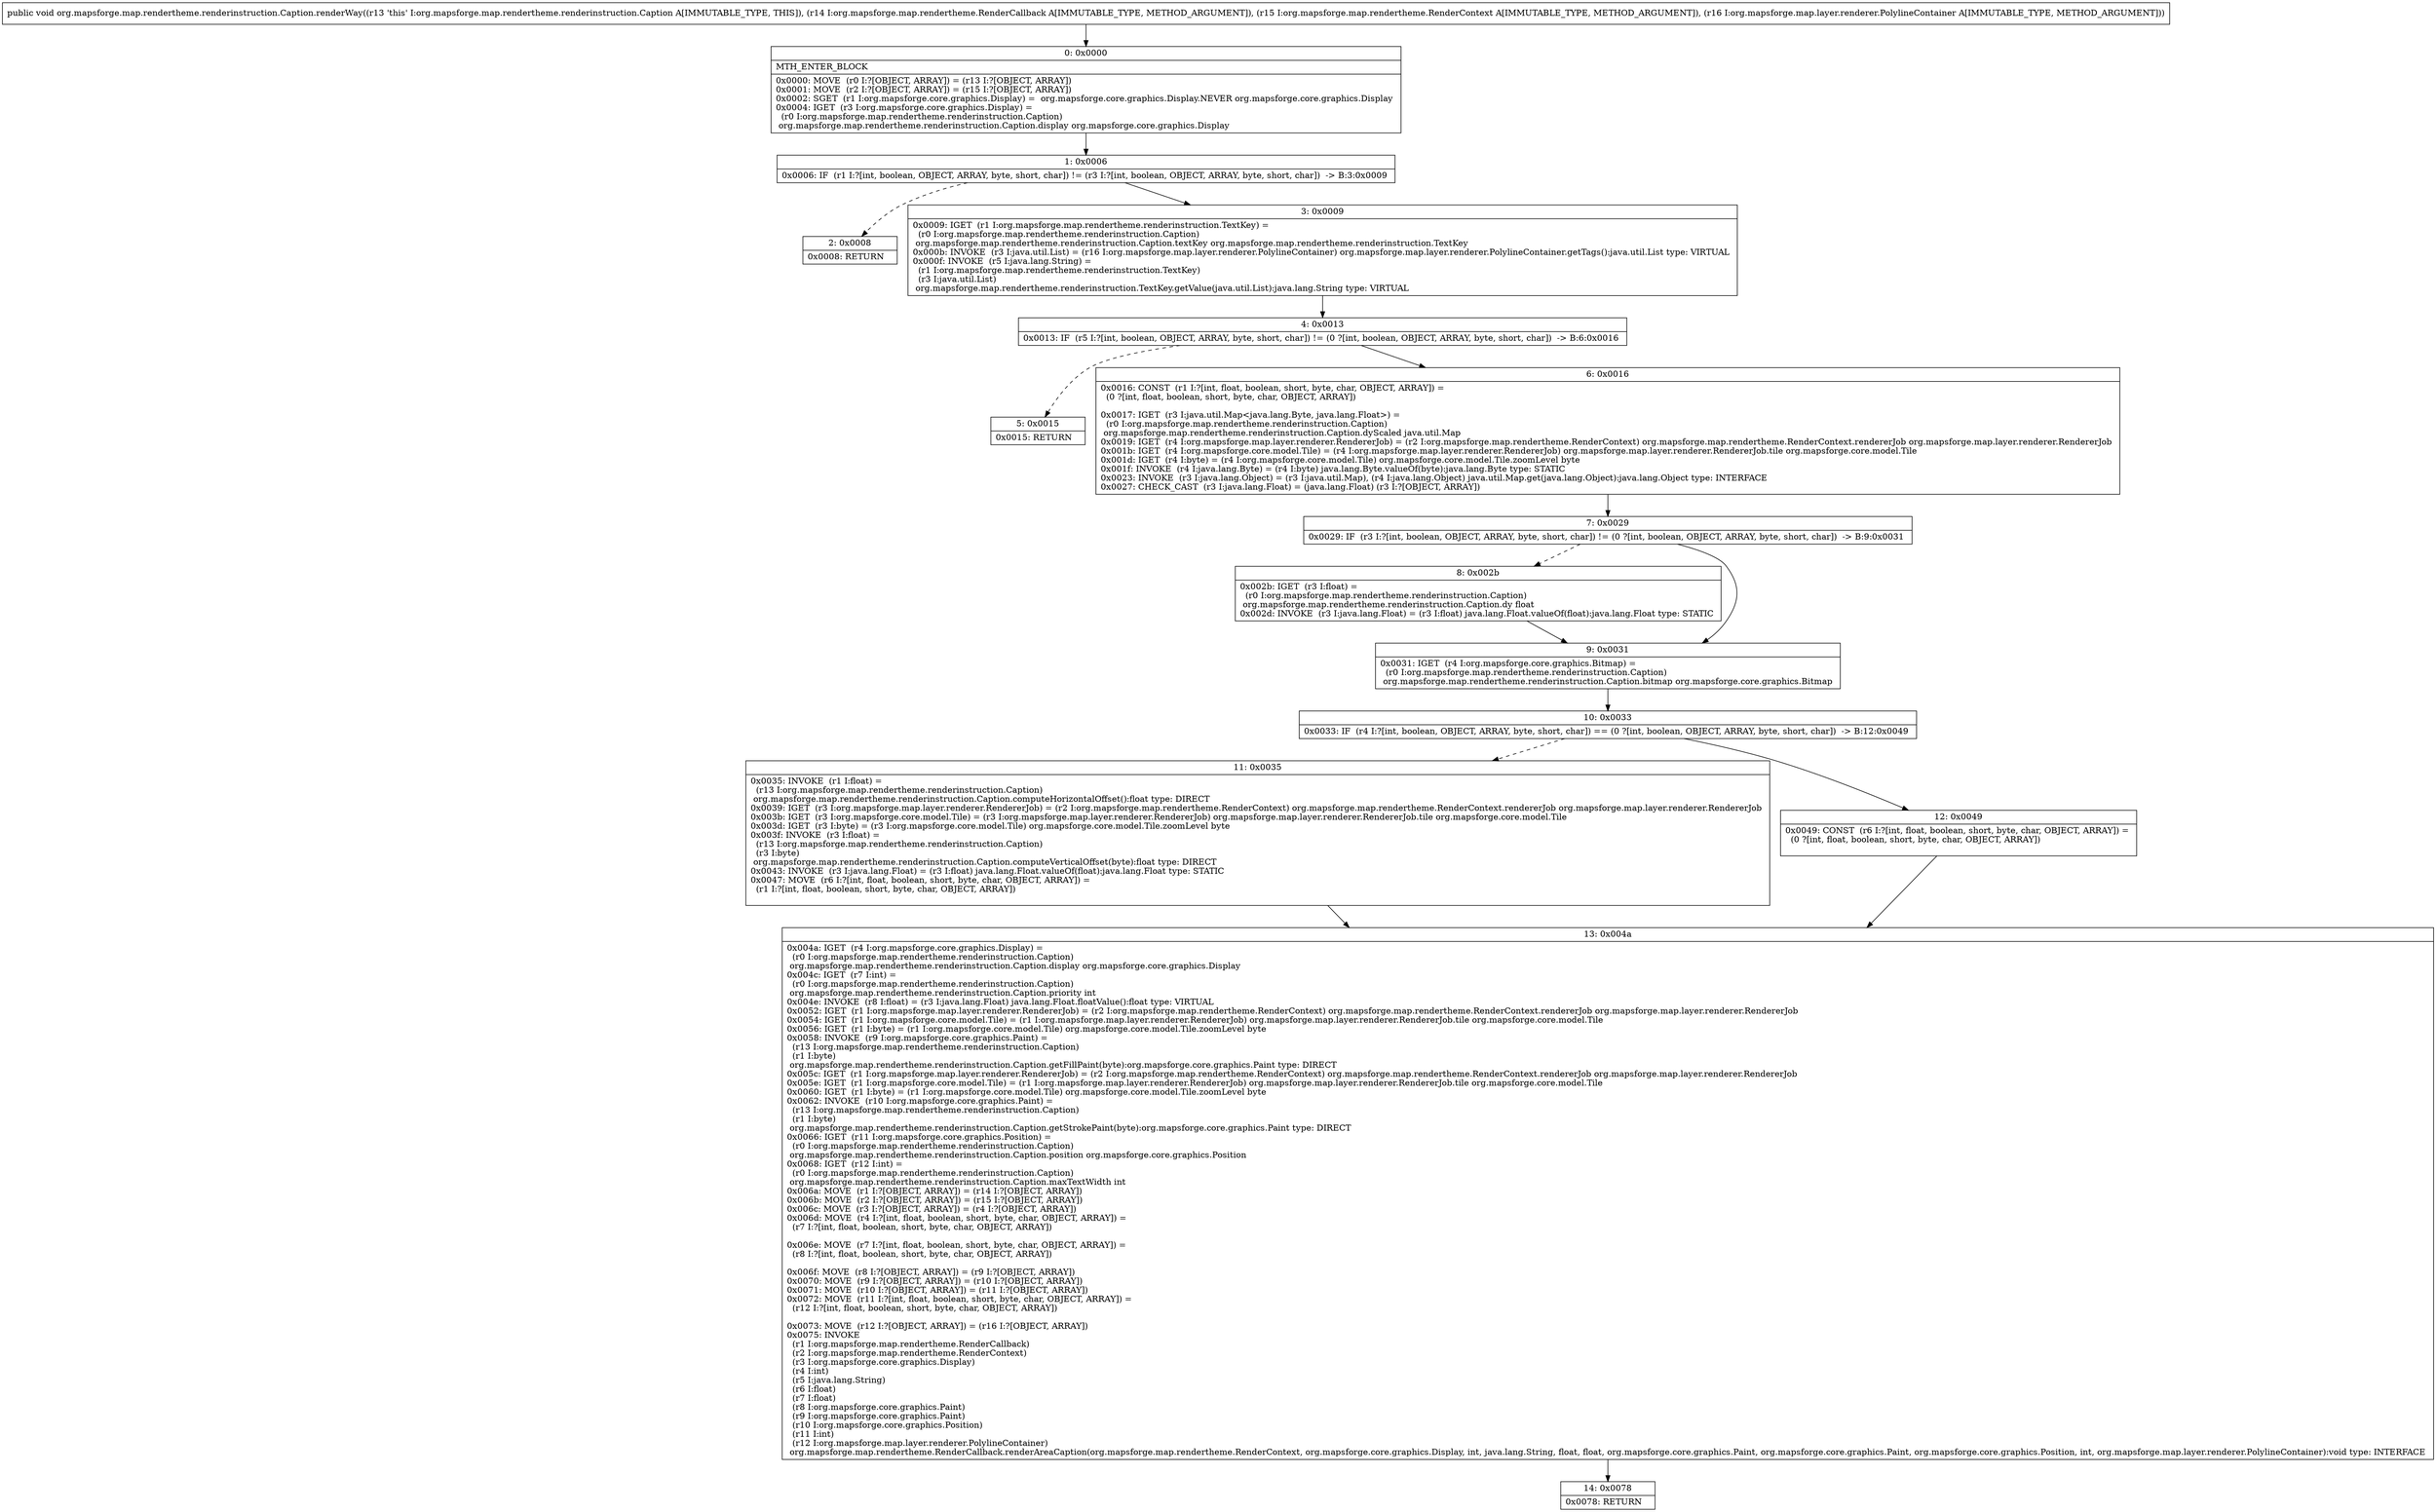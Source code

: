 digraph "CFG fororg.mapsforge.map.rendertheme.renderinstruction.Caption.renderWay(Lorg\/mapsforge\/map\/rendertheme\/RenderCallback;Lorg\/mapsforge\/map\/rendertheme\/RenderContext;Lorg\/mapsforge\/map\/layer\/renderer\/PolylineContainer;)V" {
Node_0 [shape=record,label="{0\:\ 0x0000|MTH_ENTER_BLOCK\l|0x0000: MOVE  (r0 I:?[OBJECT, ARRAY]) = (r13 I:?[OBJECT, ARRAY]) \l0x0001: MOVE  (r2 I:?[OBJECT, ARRAY]) = (r15 I:?[OBJECT, ARRAY]) \l0x0002: SGET  (r1 I:org.mapsforge.core.graphics.Display) =  org.mapsforge.core.graphics.Display.NEVER org.mapsforge.core.graphics.Display \l0x0004: IGET  (r3 I:org.mapsforge.core.graphics.Display) = \l  (r0 I:org.mapsforge.map.rendertheme.renderinstruction.Caption)\l org.mapsforge.map.rendertheme.renderinstruction.Caption.display org.mapsforge.core.graphics.Display \l}"];
Node_1 [shape=record,label="{1\:\ 0x0006|0x0006: IF  (r1 I:?[int, boolean, OBJECT, ARRAY, byte, short, char]) != (r3 I:?[int, boolean, OBJECT, ARRAY, byte, short, char])  \-\> B:3:0x0009 \l}"];
Node_2 [shape=record,label="{2\:\ 0x0008|0x0008: RETURN   \l}"];
Node_3 [shape=record,label="{3\:\ 0x0009|0x0009: IGET  (r1 I:org.mapsforge.map.rendertheme.renderinstruction.TextKey) = \l  (r0 I:org.mapsforge.map.rendertheme.renderinstruction.Caption)\l org.mapsforge.map.rendertheme.renderinstruction.Caption.textKey org.mapsforge.map.rendertheme.renderinstruction.TextKey \l0x000b: INVOKE  (r3 I:java.util.List) = (r16 I:org.mapsforge.map.layer.renderer.PolylineContainer) org.mapsforge.map.layer.renderer.PolylineContainer.getTags():java.util.List type: VIRTUAL \l0x000f: INVOKE  (r5 I:java.lang.String) = \l  (r1 I:org.mapsforge.map.rendertheme.renderinstruction.TextKey)\l  (r3 I:java.util.List)\l org.mapsforge.map.rendertheme.renderinstruction.TextKey.getValue(java.util.List):java.lang.String type: VIRTUAL \l}"];
Node_4 [shape=record,label="{4\:\ 0x0013|0x0013: IF  (r5 I:?[int, boolean, OBJECT, ARRAY, byte, short, char]) != (0 ?[int, boolean, OBJECT, ARRAY, byte, short, char])  \-\> B:6:0x0016 \l}"];
Node_5 [shape=record,label="{5\:\ 0x0015|0x0015: RETURN   \l}"];
Node_6 [shape=record,label="{6\:\ 0x0016|0x0016: CONST  (r1 I:?[int, float, boolean, short, byte, char, OBJECT, ARRAY]) = \l  (0 ?[int, float, boolean, short, byte, char, OBJECT, ARRAY])\l \l0x0017: IGET  (r3 I:java.util.Map\<java.lang.Byte, java.lang.Float\>) = \l  (r0 I:org.mapsforge.map.rendertheme.renderinstruction.Caption)\l org.mapsforge.map.rendertheme.renderinstruction.Caption.dyScaled java.util.Map \l0x0019: IGET  (r4 I:org.mapsforge.map.layer.renderer.RendererJob) = (r2 I:org.mapsforge.map.rendertheme.RenderContext) org.mapsforge.map.rendertheme.RenderContext.rendererJob org.mapsforge.map.layer.renderer.RendererJob \l0x001b: IGET  (r4 I:org.mapsforge.core.model.Tile) = (r4 I:org.mapsforge.map.layer.renderer.RendererJob) org.mapsforge.map.layer.renderer.RendererJob.tile org.mapsforge.core.model.Tile \l0x001d: IGET  (r4 I:byte) = (r4 I:org.mapsforge.core.model.Tile) org.mapsforge.core.model.Tile.zoomLevel byte \l0x001f: INVOKE  (r4 I:java.lang.Byte) = (r4 I:byte) java.lang.Byte.valueOf(byte):java.lang.Byte type: STATIC \l0x0023: INVOKE  (r3 I:java.lang.Object) = (r3 I:java.util.Map), (r4 I:java.lang.Object) java.util.Map.get(java.lang.Object):java.lang.Object type: INTERFACE \l0x0027: CHECK_CAST  (r3 I:java.lang.Float) = (java.lang.Float) (r3 I:?[OBJECT, ARRAY]) \l}"];
Node_7 [shape=record,label="{7\:\ 0x0029|0x0029: IF  (r3 I:?[int, boolean, OBJECT, ARRAY, byte, short, char]) != (0 ?[int, boolean, OBJECT, ARRAY, byte, short, char])  \-\> B:9:0x0031 \l}"];
Node_8 [shape=record,label="{8\:\ 0x002b|0x002b: IGET  (r3 I:float) = \l  (r0 I:org.mapsforge.map.rendertheme.renderinstruction.Caption)\l org.mapsforge.map.rendertheme.renderinstruction.Caption.dy float \l0x002d: INVOKE  (r3 I:java.lang.Float) = (r3 I:float) java.lang.Float.valueOf(float):java.lang.Float type: STATIC \l}"];
Node_9 [shape=record,label="{9\:\ 0x0031|0x0031: IGET  (r4 I:org.mapsforge.core.graphics.Bitmap) = \l  (r0 I:org.mapsforge.map.rendertheme.renderinstruction.Caption)\l org.mapsforge.map.rendertheme.renderinstruction.Caption.bitmap org.mapsforge.core.graphics.Bitmap \l}"];
Node_10 [shape=record,label="{10\:\ 0x0033|0x0033: IF  (r4 I:?[int, boolean, OBJECT, ARRAY, byte, short, char]) == (0 ?[int, boolean, OBJECT, ARRAY, byte, short, char])  \-\> B:12:0x0049 \l}"];
Node_11 [shape=record,label="{11\:\ 0x0035|0x0035: INVOKE  (r1 I:float) = \l  (r13 I:org.mapsforge.map.rendertheme.renderinstruction.Caption)\l org.mapsforge.map.rendertheme.renderinstruction.Caption.computeHorizontalOffset():float type: DIRECT \l0x0039: IGET  (r3 I:org.mapsforge.map.layer.renderer.RendererJob) = (r2 I:org.mapsforge.map.rendertheme.RenderContext) org.mapsforge.map.rendertheme.RenderContext.rendererJob org.mapsforge.map.layer.renderer.RendererJob \l0x003b: IGET  (r3 I:org.mapsforge.core.model.Tile) = (r3 I:org.mapsforge.map.layer.renderer.RendererJob) org.mapsforge.map.layer.renderer.RendererJob.tile org.mapsforge.core.model.Tile \l0x003d: IGET  (r3 I:byte) = (r3 I:org.mapsforge.core.model.Tile) org.mapsforge.core.model.Tile.zoomLevel byte \l0x003f: INVOKE  (r3 I:float) = \l  (r13 I:org.mapsforge.map.rendertheme.renderinstruction.Caption)\l  (r3 I:byte)\l org.mapsforge.map.rendertheme.renderinstruction.Caption.computeVerticalOffset(byte):float type: DIRECT \l0x0043: INVOKE  (r3 I:java.lang.Float) = (r3 I:float) java.lang.Float.valueOf(float):java.lang.Float type: STATIC \l0x0047: MOVE  (r6 I:?[int, float, boolean, short, byte, char, OBJECT, ARRAY]) = \l  (r1 I:?[int, float, boolean, short, byte, char, OBJECT, ARRAY])\l \l}"];
Node_12 [shape=record,label="{12\:\ 0x0049|0x0049: CONST  (r6 I:?[int, float, boolean, short, byte, char, OBJECT, ARRAY]) = \l  (0 ?[int, float, boolean, short, byte, char, OBJECT, ARRAY])\l \l}"];
Node_13 [shape=record,label="{13\:\ 0x004a|0x004a: IGET  (r4 I:org.mapsforge.core.graphics.Display) = \l  (r0 I:org.mapsforge.map.rendertheme.renderinstruction.Caption)\l org.mapsforge.map.rendertheme.renderinstruction.Caption.display org.mapsforge.core.graphics.Display \l0x004c: IGET  (r7 I:int) = \l  (r0 I:org.mapsforge.map.rendertheme.renderinstruction.Caption)\l org.mapsforge.map.rendertheme.renderinstruction.Caption.priority int \l0x004e: INVOKE  (r8 I:float) = (r3 I:java.lang.Float) java.lang.Float.floatValue():float type: VIRTUAL \l0x0052: IGET  (r1 I:org.mapsforge.map.layer.renderer.RendererJob) = (r2 I:org.mapsforge.map.rendertheme.RenderContext) org.mapsforge.map.rendertheme.RenderContext.rendererJob org.mapsforge.map.layer.renderer.RendererJob \l0x0054: IGET  (r1 I:org.mapsforge.core.model.Tile) = (r1 I:org.mapsforge.map.layer.renderer.RendererJob) org.mapsforge.map.layer.renderer.RendererJob.tile org.mapsforge.core.model.Tile \l0x0056: IGET  (r1 I:byte) = (r1 I:org.mapsforge.core.model.Tile) org.mapsforge.core.model.Tile.zoomLevel byte \l0x0058: INVOKE  (r9 I:org.mapsforge.core.graphics.Paint) = \l  (r13 I:org.mapsforge.map.rendertheme.renderinstruction.Caption)\l  (r1 I:byte)\l org.mapsforge.map.rendertheme.renderinstruction.Caption.getFillPaint(byte):org.mapsforge.core.graphics.Paint type: DIRECT \l0x005c: IGET  (r1 I:org.mapsforge.map.layer.renderer.RendererJob) = (r2 I:org.mapsforge.map.rendertheme.RenderContext) org.mapsforge.map.rendertheme.RenderContext.rendererJob org.mapsforge.map.layer.renderer.RendererJob \l0x005e: IGET  (r1 I:org.mapsforge.core.model.Tile) = (r1 I:org.mapsforge.map.layer.renderer.RendererJob) org.mapsforge.map.layer.renderer.RendererJob.tile org.mapsforge.core.model.Tile \l0x0060: IGET  (r1 I:byte) = (r1 I:org.mapsforge.core.model.Tile) org.mapsforge.core.model.Tile.zoomLevel byte \l0x0062: INVOKE  (r10 I:org.mapsforge.core.graphics.Paint) = \l  (r13 I:org.mapsforge.map.rendertheme.renderinstruction.Caption)\l  (r1 I:byte)\l org.mapsforge.map.rendertheme.renderinstruction.Caption.getStrokePaint(byte):org.mapsforge.core.graphics.Paint type: DIRECT \l0x0066: IGET  (r11 I:org.mapsforge.core.graphics.Position) = \l  (r0 I:org.mapsforge.map.rendertheme.renderinstruction.Caption)\l org.mapsforge.map.rendertheme.renderinstruction.Caption.position org.mapsforge.core.graphics.Position \l0x0068: IGET  (r12 I:int) = \l  (r0 I:org.mapsforge.map.rendertheme.renderinstruction.Caption)\l org.mapsforge.map.rendertheme.renderinstruction.Caption.maxTextWidth int \l0x006a: MOVE  (r1 I:?[OBJECT, ARRAY]) = (r14 I:?[OBJECT, ARRAY]) \l0x006b: MOVE  (r2 I:?[OBJECT, ARRAY]) = (r15 I:?[OBJECT, ARRAY]) \l0x006c: MOVE  (r3 I:?[OBJECT, ARRAY]) = (r4 I:?[OBJECT, ARRAY]) \l0x006d: MOVE  (r4 I:?[int, float, boolean, short, byte, char, OBJECT, ARRAY]) = \l  (r7 I:?[int, float, boolean, short, byte, char, OBJECT, ARRAY])\l \l0x006e: MOVE  (r7 I:?[int, float, boolean, short, byte, char, OBJECT, ARRAY]) = \l  (r8 I:?[int, float, boolean, short, byte, char, OBJECT, ARRAY])\l \l0x006f: MOVE  (r8 I:?[OBJECT, ARRAY]) = (r9 I:?[OBJECT, ARRAY]) \l0x0070: MOVE  (r9 I:?[OBJECT, ARRAY]) = (r10 I:?[OBJECT, ARRAY]) \l0x0071: MOVE  (r10 I:?[OBJECT, ARRAY]) = (r11 I:?[OBJECT, ARRAY]) \l0x0072: MOVE  (r11 I:?[int, float, boolean, short, byte, char, OBJECT, ARRAY]) = \l  (r12 I:?[int, float, boolean, short, byte, char, OBJECT, ARRAY])\l \l0x0073: MOVE  (r12 I:?[OBJECT, ARRAY]) = (r16 I:?[OBJECT, ARRAY]) \l0x0075: INVOKE  \l  (r1 I:org.mapsforge.map.rendertheme.RenderCallback)\l  (r2 I:org.mapsforge.map.rendertheme.RenderContext)\l  (r3 I:org.mapsforge.core.graphics.Display)\l  (r4 I:int)\l  (r5 I:java.lang.String)\l  (r6 I:float)\l  (r7 I:float)\l  (r8 I:org.mapsforge.core.graphics.Paint)\l  (r9 I:org.mapsforge.core.graphics.Paint)\l  (r10 I:org.mapsforge.core.graphics.Position)\l  (r11 I:int)\l  (r12 I:org.mapsforge.map.layer.renderer.PolylineContainer)\l org.mapsforge.map.rendertheme.RenderCallback.renderAreaCaption(org.mapsforge.map.rendertheme.RenderContext, org.mapsforge.core.graphics.Display, int, java.lang.String, float, float, org.mapsforge.core.graphics.Paint, org.mapsforge.core.graphics.Paint, org.mapsforge.core.graphics.Position, int, org.mapsforge.map.layer.renderer.PolylineContainer):void type: INTERFACE \l}"];
Node_14 [shape=record,label="{14\:\ 0x0078|0x0078: RETURN   \l}"];
MethodNode[shape=record,label="{public void org.mapsforge.map.rendertheme.renderinstruction.Caption.renderWay((r13 'this' I:org.mapsforge.map.rendertheme.renderinstruction.Caption A[IMMUTABLE_TYPE, THIS]), (r14 I:org.mapsforge.map.rendertheme.RenderCallback A[IMMUTABLE_TYPE, METHOD_ARGUMENT]), (r15 I:org.mapsforge.map.rendertheme.RenderContext A[IMMUTABLE_TYPE, METHOD_ARGUMENT]), (r16 I:org.mapsforge.map.layer.renderer.PolylineContainer A[IMMUTABLE_TYPE, METHOD_ARGUMENT])) }"];
MethodNode -> Node_0;
Node_0 -> Node_1;
Node_1 -> Node_2[style=dashed];
Node_1 -> Node_3;
Node_3 -> Node_4;
Node_4 -> Node_5[style=dashed];
Node_4 -> Node_6;
Node_6 -> Node_7;
Node_7 -> Node_8[style=dashed];
Node_7 -> Node_9;
Node_8 -> Node_9;
Node_9 -> Node_10;
Node_10 -> Node_11[style=dashed];
Node_10 -> Node_12;
Node_11 -> Node_13;
Node_12 -> Node_13;
Node_13 -> Node_14;
}


